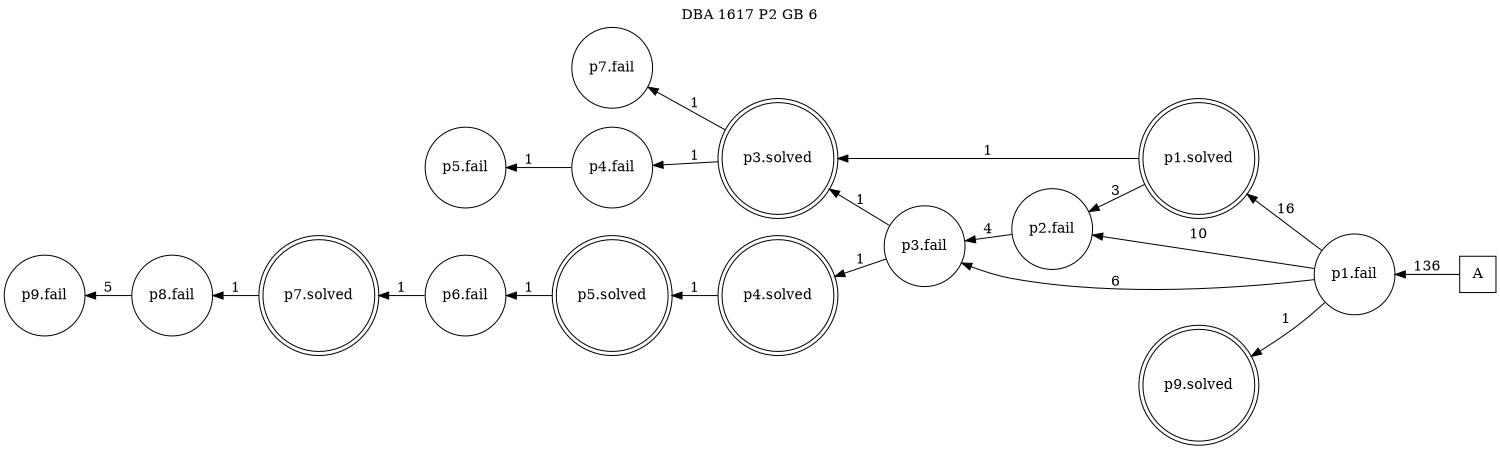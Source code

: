 digraph DBA_1617_P2_GB_6 {
labelloc="tl"
label= " DBA 1617 P2 GB 6 "
rankdir="RL";
graph [ size=" 10 , 10 !"]

"A" [shape="square" label="A"]
"p1.fail" [shape="circle" label="p1.fail"]
"p1.solved" [shape="doublecircle" label="p1.solved"]
"p2.fail" [shape="circle" label="p2.fail"]
"p3.fail" [shape="circle" label="p3.fail"]
"p3.solved" [shape="doublecircle" label="p3.solved"]
"p4.fail" [shape="circle" label="p4.fail"]
"p5.fail" [shape="circle" label="p5.fail"]
"p4.solved" [shape="doublecircle" label="p4.solved"]
"p5.solved" [shape="doublecircle" label="p5.solved"]
"p6.fail" [shape="circle" label="p6.fail"]
"p7.solved" [shape="doublecircle" label="p7.solved"]
"p8.fail" [shape="circle" label="p8.fail"]
"p9.fail" [shape="circle" label="p9.fail"]
"p7.fail" [shape="circle" label="p7.fail"]
"p9.solved" [shape="doublecircle" label="p9.solved"]
"A" -> "p1.fail" [ label=136]
"p1.fail" -> "p1.solved" [ label=16]
"p1.fail" -> "p2.fail" [ label=10]
"p1.fail" -> "p3.fail" [ label=6]
"p1.fail" -> "p9.solved" [ label=1]
"p1.solved" -> "p2.fail" [ label=3]
"p1.solved" -> "p3.solved" [ label=1]
"p2.fail" -> "p3.fail" [ label=4]
"p3.fail" -> "p3.solved" [ label=1]
"p3.fail" -> "p4.solved" [ label=1]
"p3.solved" -> "p4.fail" [ label=1]
"p3.solved" -> "p7.fail" [ label=1]
"p4.fail" -> "p5.fail" [ label=1]
"p4.solved" -> "p5.solved" [ label=1]
"p5.solved" -> "p6.fail" [ label=1]
"p6.fail" -> "p7.solved" [ label=1]
"p7.solved" -> "p8.fail" [ label=1]
"p8.fail" -> "p9.fail" [ label=5]
}
